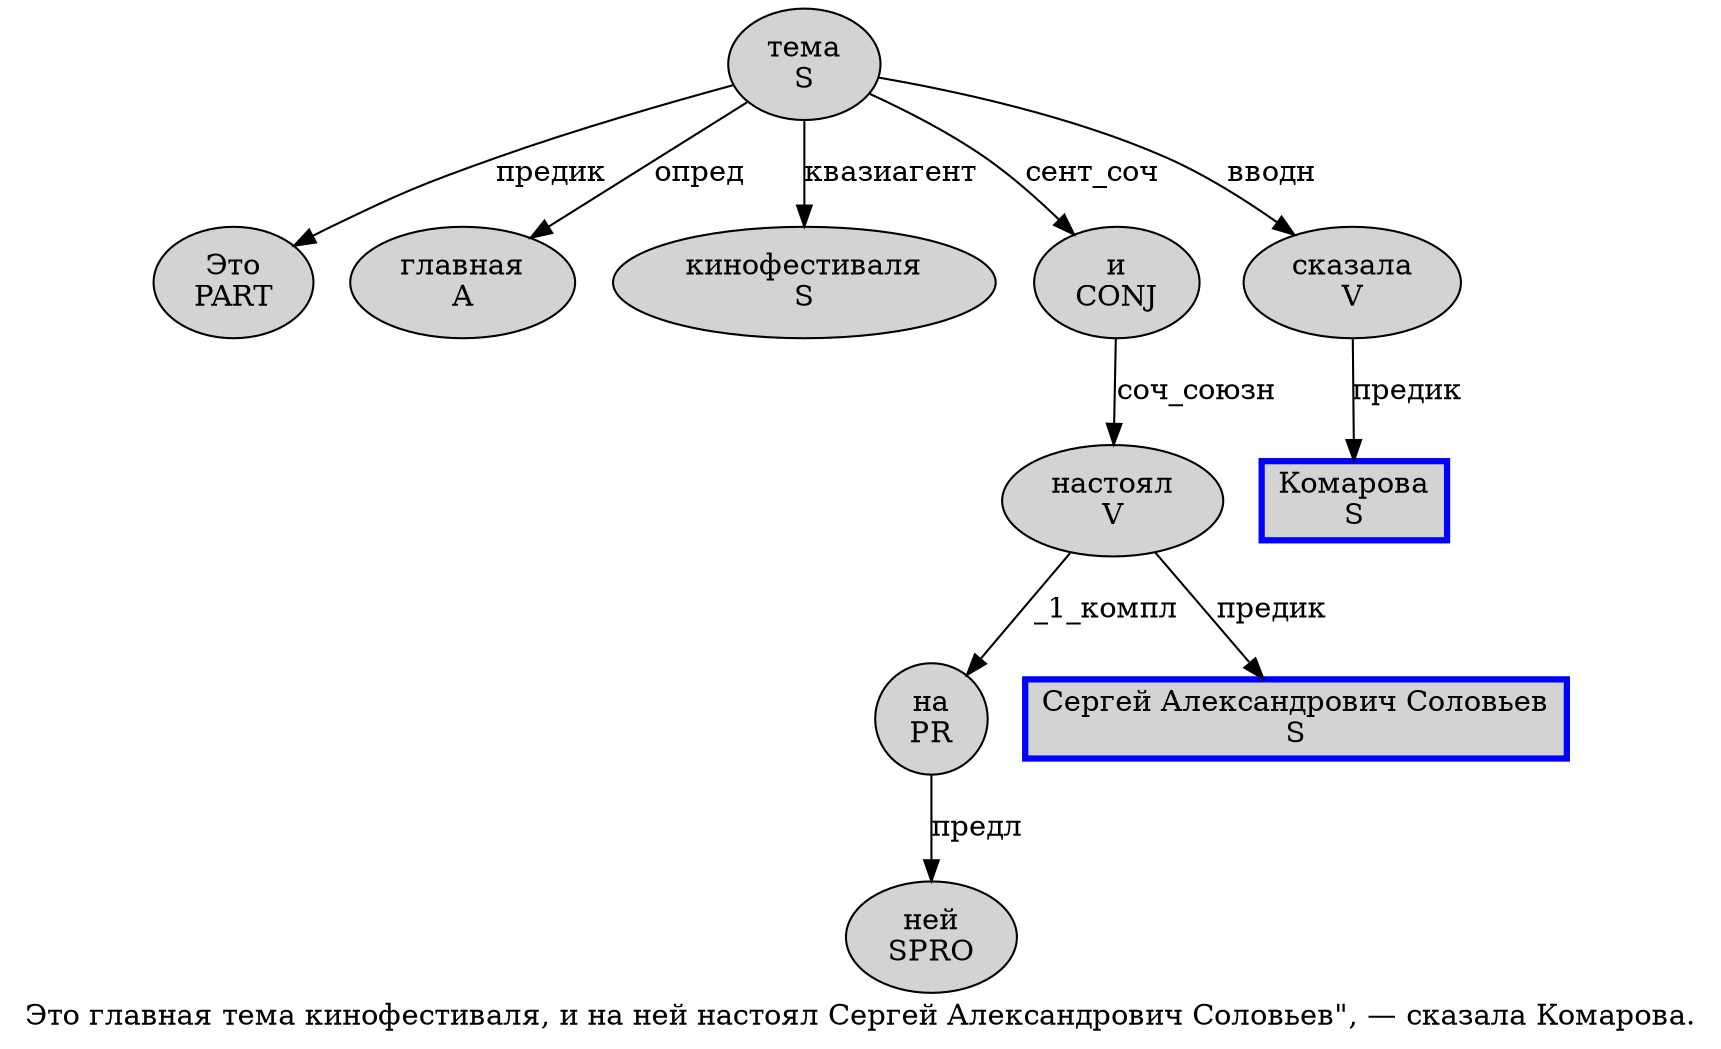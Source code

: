 digraph SENTENCE_568 {
	graph [label="Это главная тема кинофестиваля, и на ней настоял Сергей Александрович Соловьев\", — сказала Комарова."]
	node [style=filled]
		0 [label="Это
PART" color="" fillcolor=lightgray penwidth=1 shape=ellipse]
		1 [label="главная
A" color="" fillcolor=lightgray penwidth=1 shape=ellipse]
		2 [label="тема
S" color="" fillcolor=lightgray penwidth=1 shape=ellipse]
		3 [label="кинофестиваля
S" color="" fillcolor=lightgray penwidth=1 shape=ellipse]
		5 [label="и
CONJ" color="" fillcolor=lightgray penwidth=1 shape=ellipse]
		6 [label="на
PR" color="" fillcolor=lightgray penwidth=1 shape=ellipse]
		7 [label="ней
SPRO" color="" fillcolor=lightgray penwidth=1 shape=ellipse]
		8 [label="настоял
V" color="" fillcolor=lightgray penwidth=1 shape=ellipse]
		9 [label="Сергей Александрович Соловьев
S" color=blue fillcolor=lightgray penwidth=3 shape=box]
		13 [label="сказала
V" color="" fillcolor=lightgray penwidth=1 shape=ellipse]
		14 [label="Комарова
S" color=blue fillcolor=lightgray penwidth=3 shape=box]
			8 -> 6 [label="_1_компл"]
			8 -> 9 [label="предик"]
			6 -> 7 [label="предл"]
			13 -> 14 [label="предик"]
			2 -> 0 [label="предик"]
			2 -> 1 [label="опред"]
			2 -> 3 [label="квазиагент"]
			2 -> 5 [label="сент_соч"]
			2 -> 13 [label="вводн"]
			5 -> 8 [label="соч_союзн"]
}